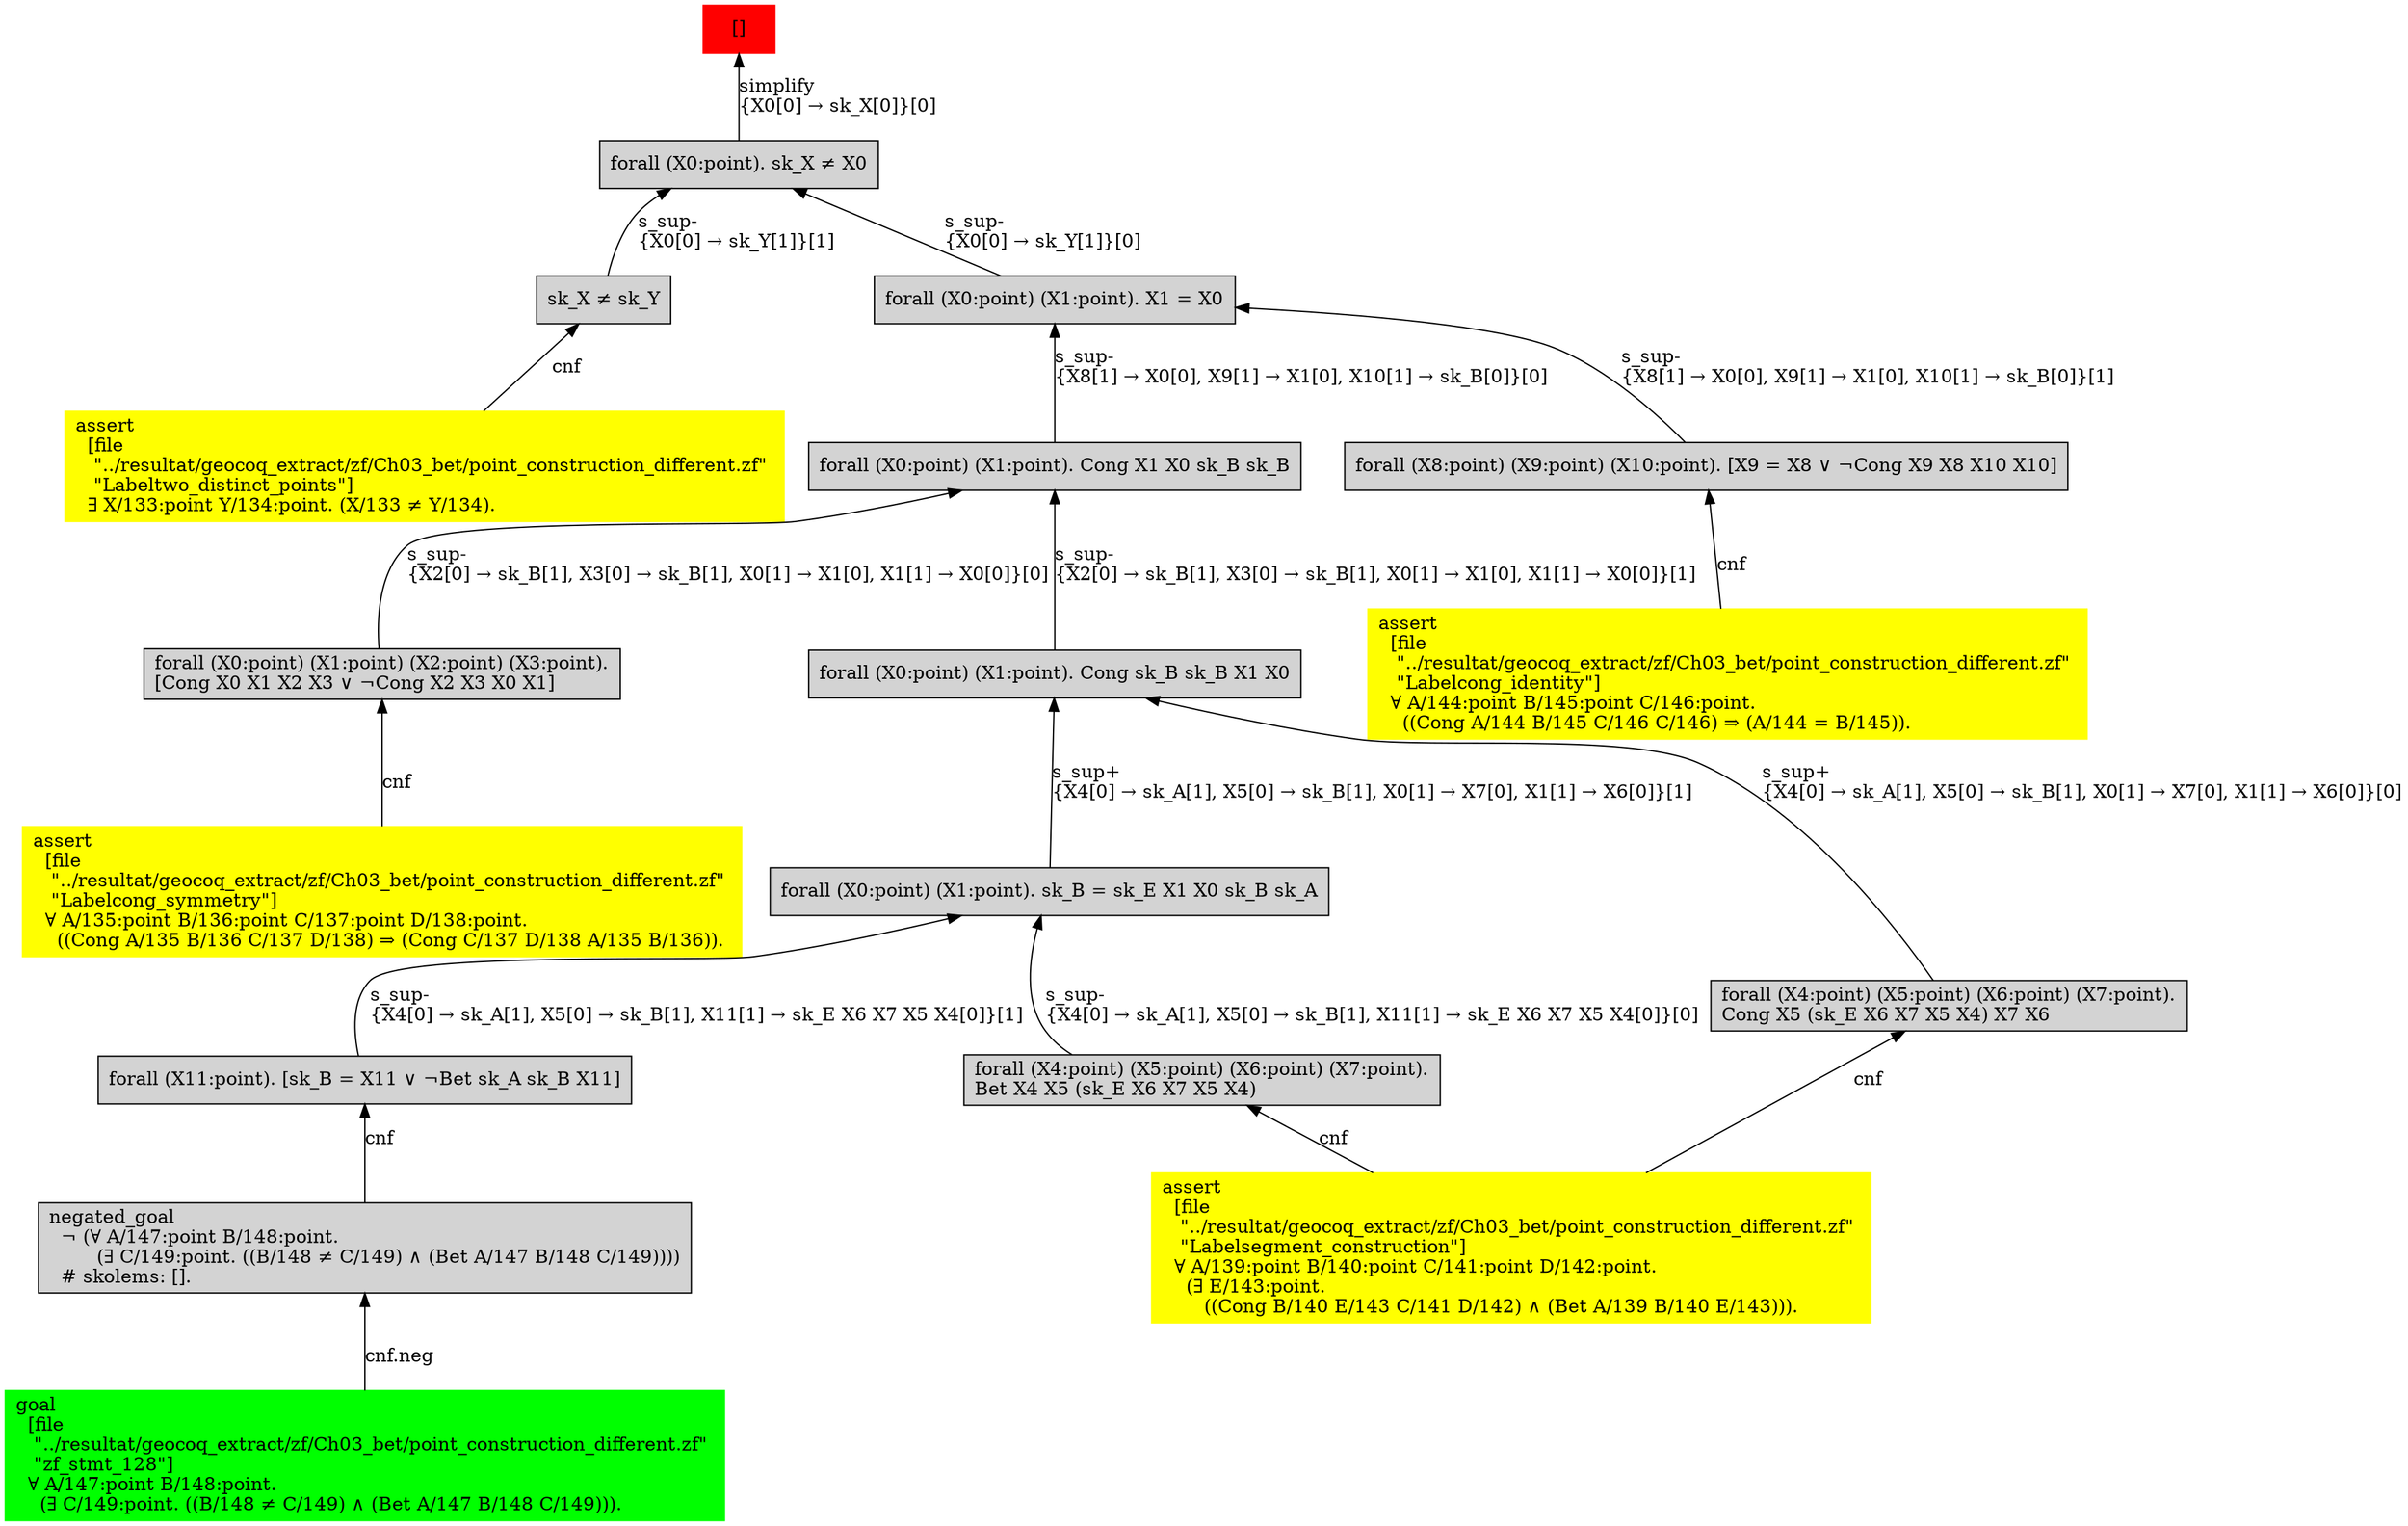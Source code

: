 digraph "unsat_graph" {
  vertex_0 [color=red, label="[]", shape=box, style=filled];
  vertex_0 -> vertex_1 [label="simplify\l\{X0[0] → sk_X[0]\}[0]\l", dir="back"];
  vertex_1 [shape=box, label="forall (X0:point). sk_X ≠ X0\l", style=filled];
  vertex_1 -> vertex_2 [label="s_sup-\l\{X0[0] → sk_Y[1]\}[1]\l", dir="back"];
  vertex_2 [shape=box, label="sk_X ≠ sk_Y\l", style=filled];
  vertex_2 -> vertex_3 [label="cnf", dir="back"];
  vertex_3 [color=yellow, shape=box, label="assert\l  [file\l   \"../resultat/geocoq_extract/zf/Ch03_bet/point_construction_different.zf\" \l   \"Labeltwo_distinct_points\"]\l  ∃ X/133:point Y/134:point. (X/133 ≠ Y/134).\l", style=filled];
  vertex_1 -> vertex_4 [label="s_sup-\l\{X0[0] → sk_Y[1]\}[0]\l", dir="back"];
  vertex_4 [shape=box, label="forall (X0:point) (X1:point). X1 = X0\l", style=filled];
  vertex_4 -> vertex_5 [label="s_sup-\l\{X8[1] → X0[0], X9[1] → X1[0], X10[1] → sk_B[0]\}[1]\l", dir="back"];
  vertex_5 [shape=box, label="forall (X8:point) (X9:point) (X10:point). [X9 = X8 ∨ ¬Cong X9 X8 X10 X10]\l", style=filled];
  vertex_5 -> vertex_6 [label="cnf", dir="back"];
  vertex_6 [color=yellow, shape=box, label="assert\l  [file\l   \"../resultat/geocoq_extract/zf/Ch03_bet/point_construction_different.zf\" \l   \"Labelcong_identity\"]\l  ∀ A/144:point B/145:point C/146:point.\l    ((Cong A/144 B/145 C/146 C/146) ⇒ (A/144 = B/145)).\l", style=filled];
  vertex_4 -> vertex_7 [label="s_sup-\l\{X8[1] → X0[0], X9[1] → X1[0], X10[1] → sk_B[0]\}[0]\l", dir="back"];
  vertex_7 [shape=box, label="forall (X0:point) (X1:point). Cong X1 X0 sk_B sk_B\l", style=filled];
  vertex_7 -> vertex_8 [label="s_sup-\l\{X2[0] → sk_B[1], X3[0] → sk_B[1], X0[1] → X1[0], X1[1] → X0[0]\}[0]\l", dir="back"];
  vertex_8 [shape=box, label="forall (X0:point) (X1:point) (X2:point) (X3:point).\l[Cong X0 X1 X2 X3 ∨ ¬Cong X2 X3 X0 X1]\l", style=filled];
  vertex_8 -> vertex_9 [label="cnf", dir="back"];
  vertex_9 [color=yellow, shape=box, label="assert\l  [file\l   \"../resultat/geocoq_extract/zf/Ch03_bet/point_construction_different.zf\" \l   \"Labelcong_symmetry\"]\l  ∀ A/135:point B/136:point C/137:point D/138:point.\l    ((Cong A/135 B/136 C/137 D/138) ⇒ (Cong C/137 D/138 A/135 B/136)).\l", style=filled];
  vertex_7 -> vertex_10 [label="s_sup-\l\{X2[0] → sk_B[1], X3[0] → sk_B[1], X0[1] → X1[0], X1[1] → X0[0]\}[1]\l", dir="back"];
  vertex_10 [shape=box, label="forall (X0:point) (X1:point). Cong sk_B sk_B X1 X0\l", style=filled];
  vertex_10 -> vertex_11 [label="s_sup+\l\{X4[0] → sk_A[1], X5[0] → sk_B[1], X0[1] → X7[0], X1[1] → X6[0]\}[0]\l", dir="back"];
  vertex_11 [shape=box, label="forall (X4:point) (X5:point) (X6:point) (X7:point).\lCong X5 (sk_E X6 X7 X5 X4) X7 X6\l", style=filled];
  vertex_11 -> vertex_12 [label="cnf", dir="back"];
  vertex_12 [color=yellow, shape=box, label="assert\l  [file\l   \"../resultat/geocoq_extract/zf/Ch03_bet/point_construction_different.zf\" \l   \"Labelsegment_construction\"]\l  ∀ A/139:point B/140:point C/141:point D/142:point.\l    (∃ E/143:point.\l       ((Cong B/140 E/143 C/141 D/142) ∧ (Bet A/139 B/140 E/143))).\l", style=filled];
  vertex_10 -> vertex_13 [label="s_sup+\l\{X4[0] → sk_A[1], X5[0] → sk_B[1], X0[1] → X7[0], X1[1] → X6[0]\}[1]\l", dir="back"];
  vertex_13 [shape=box, label="forall (X0:point) (X1:point). sk_B = sk_E X1 X0 sk_B sk_A\l", style=filled];
  vertex_13 -> vertex_14 [label="s_sup-\l\{X4[0] → sk_A[1], X5[0] → sk_B[1], X11[1] → sk_E X6 X7 X5 X4[0]\}[1]\l", dir="back"];
  vertex_14 [shape=box, label="forall (X11:point). [sk_B = X11 ∨ ¬Bet sk_A sk_B X11]\l", style=filled];
  vertex_14 -> vertex_15 [label="cnf", dir="back"];
  vertex_15 [shape=box, label="negated_goal\l  ¬ (∀ A/147:point B/148:point.\l        (∃ C/149:point. ((B/148 ≠ C/149) ∧ (Bet A/147 B/148 C/149))))\l  # skolems: [].\l", style=filled];
  vertex_15 -> vertex_16 [label="cnf.neg", dir="back"];
  vertex_16 [color=green, shape=box, label="goal\l  [file\l   \"../resultat/geocoq_extract/zf/Ch03_bet/point_construction_different.zf\" \l   \"zf_stmt_128\"]\l  ∀ A/147:point B/148:point.\l    (∃ C/149:point. ((B/148 ≠ C/149) ∧ (Bet A/147 B/148 C/149))).\l", style=filled];
  vertex_13 -> vertex_17 [label="s_sup-\l\{X4[0] → sk_A[1], X5[0] → sk_B[1], X11[1] → sk_E X6 X7 X5 X4[0]\}[0]\l", dir="back"];
  vertex_17 [shape=box, label="forall (X4:point) (X5:point) (X6:point) (X7:point).\lBet X4 X5 (sk_E X6 X7 X5 X4)\l", style=filled];
  vertex_17 -> vertex_12 [label="cnf", dir="back"];
  }


